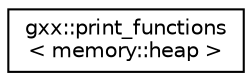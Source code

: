 digraph "Graphical Class Hierarchy"
{
  edge [fontname="Helvetica",fontsize="10",labelfontname="Helvetica",labelfontsize="10"];
  node [fontname="Helvetica",fontsize="10",shape=record];
  rankdir="LR";
  Node1 [label="gxx::print_functions\l\< memory::heap \>",height=0.2,width=0.4,color="black", fillcolor="white", style="filled",URL="$structgxx_1_1print__functions_3_01memory_1_1heap_01_4.html"];
}
